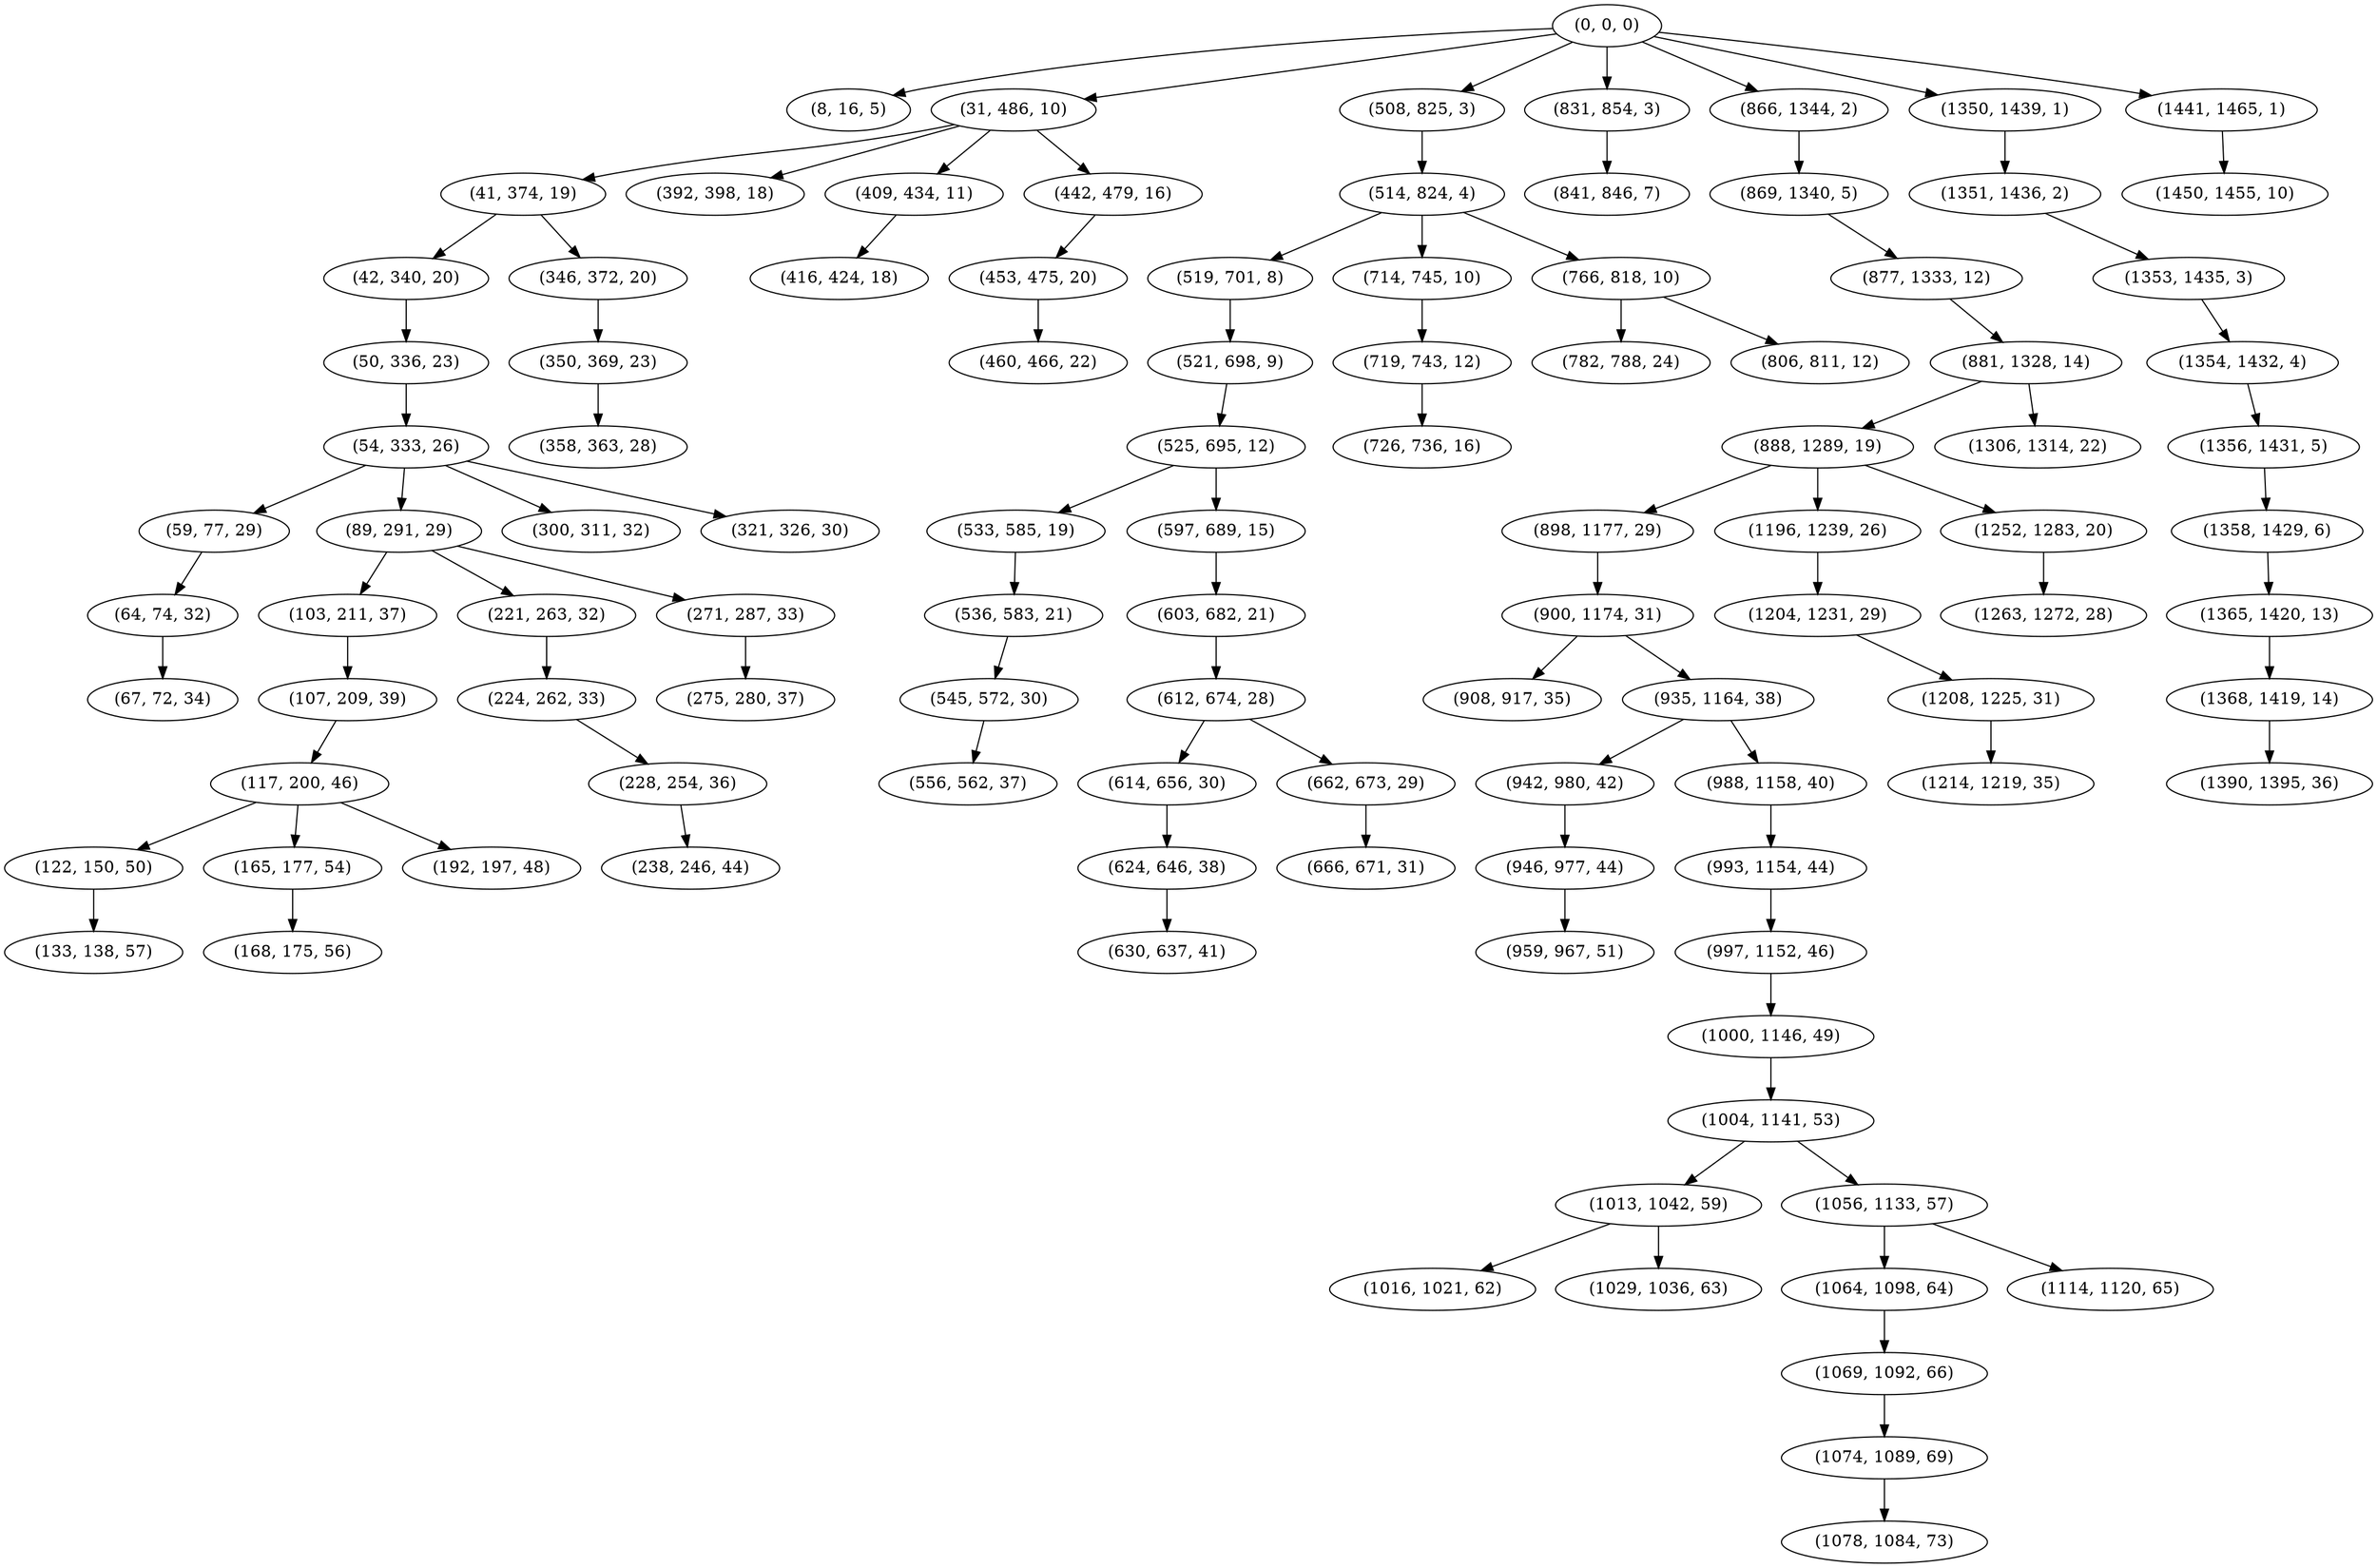 digraph tree {
    "(0, 0, 0)";
    "(8, 16, 5)";
    "(31, 486, 10)";
    "(41, 374, 19)";
    "(42, 340, 20)";
    "(50, 336, 23)";
    "(54, 333, 26)";
    "(59, 77, 29)";
    "(64, 74, 32)";
    "(67, 72, 34)";
    "(89, 291, 29)";
    "(103, 211, 37)";
    "(107, 209, 39)";
    "(117, 200, 46)";
    "(122, 150, 50)";
    "(133, 138, 57)";
    "(165, 177, 54)";
    "(168, 175, 56)";
    "(192, 197, 48)";
    "(221, 263, 32)";
    "(224, 262, 33)";
    "(228, 254, 36)";
    "(238, 246, 44)";
    "(271, 287, 33)";
    "(275, 280, 37)";
    "(300, 311, 32)";
    "(321, 326, 30)";
    "(346, 372, 20)";
    "(350, 369, 23)";
    "(358, 363, 28)";
    "(392, 398, 18)";
    "(409, 434, 11)";
    "(416, 424, 18)";
    "(442, 479, 16)";
    "(453, 475, 20)";
    "(460, 466, 22)";
    "(508, 825, 3)";
    "(514, 824, 4)";
    "(519, 701, 8)";
    "(521, 698, 9)";
    "(525, 695, 12)";
    "(533, 585, 19)";
    "(536, 583, 21)";
    "(545, 572, 30)";
    "(556, 562, 37)";
    "(597, 689, 15)";
    "(603, 682, 21)";
    "(612, 674, 28)";
    "(614, 656, 30)";
    "(624, 646, 38)";
    "(630, 637, 41)";
    "(662, 673, 29)";
    "(666, 671, 31)";
    "(714, 745, 10)";
    "(719, 743, 12)";
    "(726, 736, 16)";
    "(766, 818, 10)";
    "(782, 788, 24)";
    "(806, 811, 12)";
    "(831, 854, 3)";
    "(841, 846, 7)";
    "(866, 1344, 2)";
    "(869, 1340, 5)";
    "(877, 1333, 12)";
    "(881, 1328, 14)";
    "(888, 1289, 19)";
    "(898, 1177, 29)";
    "(900, 1174, 31)";
    "(908, 917, 35)";
    "(935, 1164, 38)";
    "(942, 980, 42)";
    "(946, 977, 44)";
    "(959, 967, 51)";
    "(988, 1158, 40)";
    "(993, 1154, 44)";
    "(997, 1152, 46)";
    "(1000, 1146, 49)";
    "(1004, 1141, 53)";
    "(1013, 1042, 59)";
    "(1016, 1021, 62)";
    "(1029, 1036, 63)";
    "(1056, 1133, 57)";
    "(1064, 1098, 64)";
    "(1069, 1092, 66)";
    "(1074, 1089, 69)";
    "(1078, 1084, 73)";
    "(1114, 1120, 65)";
    "(1196, 1239, 26)";
    "(1204, 1231, 29)";
    "(1208, 1225, 31)";
    "(1214, 1219, 35)";
    "(1252, 1283, 20)";
    "(1263, 1272, 28)";
    "(1306, 1314, 22)";
    "(1350, 1439, 1)";
    "(1351, 1436, 2)";
    "(1353, 1435, 3)";
    "(1354, 1432, 4)";
    "(1356, 1431, 5)";
    "(1358, 1429, 6)";
    "(1365, 1420, 13)";
    "(1368, 1419, 14)";
    "(1390, 1395, 36)";
    "(1441, 1465, 1)";
    "(1450, 1455, 10)";
    "(0, 0, 0)" -> "(8, 16, 5)";
    "(0, 0, 0)" -> "(31, 486, 10)";
    "(0, 0, 0)" -> "(508, 825, 3)";
    "(0, 0, 0)" -> "(831, 854, 3)";
    "(0, 0, 0)" -> "(866, 1344, 2)";
    "(0, 0, 0)" -> "(1350, 1439, 1)";
    "(0, 0, 0)" -> "(1441, 1465, 1)";
    "(31, 486, 10)" -> "(41, 374, 19)";
    "(31, 486, 10)" -> "(392, 398, 18)";
    "(31, 486, 10)" -> "(409, 434, 11)";
    "(31, 486, 10)" -> "(442, 479, 16)";
    "(41, 374, 19)" -> "(42, 340, 20)";
    "(41, 374, 19)" -> "(346, 372, 20)";
    "(42, 340, 20)" -> "(50, 336, 23)";
    "(50, 336, 23)" -> "(54, 333, 26)";
    "(54, 333, 26)" -> "(59, 77, 29)";
    "(54, 333, 26)" -> "(89, 291, 29)";
    "(54, 333, 26)" -> "(300, 311, 32)";
    "(54, 333, 26)" -> "(321, 326, 30)";
    "(59, 77, 29)" -> "(64, 74, 32)";
    "(64, 74, 32)" -> "(67, 72, 34)";
    "(89, 291, 29)" -> "(103, 211, 37)";
    "(89, 291, 29)" -> "(221, 263, 32)";
    "(89, 291, 29)" -> "(271, 287, 33)";
    "(103, 211, 37)" -> "(107, 209, 39)";
    "(107, 209, 39)" -> "(117, 200, 46)";
    "(117, 200, 46)" -> "(122, 150, 50)";
    "(117, 200, 46)" -> "(165, 177, 54)";
    "(117, 200, 46)" -> "(192, 197, 48)";
    "(122, 150, 50)" -> "(133, 138, 57)";
    "(165, 177, 54)" -> "(168, 175, 56)";
    "(221, 263, 32)" -> "(224, 262, 33)";
    "(224, 262, 33)" -> "(228, 254, 36)";
    "(228, 254, 36)" -> "(238, 246, 44)";
    "(271, 287, 33)" -> "(275, 280, 37)";
    "(346, 372, 20)" -> "(350, 369, 23)";
    "(350, 369, 23)" -> "(358, 363, 28)";
    "(409, 434, 11)" -> "(416, 424, 18)";
    "(442, 479, 16)" -> "(453, 475, 20)";
    "(453, 475, 20)" -> "(460, 466, 22)";
    "(508, 825, 3)" -> "(514, 824, 4)";
    "(514, 824, 4)" -> "(519, 701, 8)";
    "(514, 824, 4)" -> "(714, 745, 10)";
    "(514, 824, 4)" -> "(766, 818, 10)";
    "(519, 701, 8)" -> "(521, 698, 9)";
    "(521, 698, 9)" -> "(525, 695, 12)";
    "(525, 695, 12)" -> "(533, 585, 19)";
    "(525, 695, 12)" -> "(597, 689, 15)";
    "(533, 585, 19)" -> "(536, 583, 21)";
    "(536, 583, 21)" -> "(545, 572, 30)";
    "(545, 572, 30)" -> "(556, 562, 37)";
    "(597, 689, 15)" -> "(603, 682, 21)";
    "(603, 682, 21)" -> "(612, 674, 28)";
    "(612, 674, 28)" -> "(614, 656, 30)";
    "(612, 674, 28)" -> "(662, 673, 29)";
    "(614, 656, 30)" -> "(624, 646, 38)";
    "(624, 646, 38)" -> "(630, 637, 41)";
    "(662, 673, 29)" -> "(666, 671, 31)";
    "(714, 745, 10)" -> "(719, 743, 12)";
    "(719, 743, 12)" -> "(726, 736, 16)";
    "(766, 818, 10)" -> "(782, 788, 24)";
    "(766, 818, 10)" -> "(806, 811, 12)";
    "(831, 854, 3)" -> "(841, 846, 7)";
    "(866, 1344, 2)" -> "(869, 1340, 5)";
    "(869, 1340, 5)" -> "(877, 1333, 12)";
    "(877, 1333, 12)" -> "(881, 1328, 14)";
    "(881, 1328, 14)" -> "(888, 1289, 19)";
    "(881, 1328, 14)" -> "(1306, 1314, 22)";
    "(888, 1289, 19)" -> "(898, 1177, 29)";
    "(888, 1289, 19)" -> "(1196, 1239, 26)";
    "(888, 1289, 19)" -> "(1252, 1283, 20)";
    "(898, 1177, 29)" -> "(900, 1174, 31)";
    "(900, 1174, 31)" -> "(908, 917, 35)";
    "(900, 1174, 31)" -> "(935, 1164, 38)";
    "(935, 1164, 38)" -> "(942, 980, 42)";
    "(935, 1164, 38)" -> "(988, 1158, 40)";
    "(942, 980, 42)" -> "(946, 977, 44)";
    "(946, 977, 44)" -> "(959, 967, 51)";
    "(988, 1158, 40)" -> "(993, 1154, 44)";
    "(993, 1154, 44)" -> "(997, 1152, 46)";
    "(997, 1152, 46)" -> "(1000, 1146, 49)";
    "(1000, 1146, 49)" -> "(1004, 1141, 53)";
    "(1004, 1141, 53)" -> "(1013, 1042, 59)";
    "(1004, 1141, 53)" -> "(1056, 1133, 57)";
    "(1013, 1042, 59)" -> "(1016, 1021, 62)";
    "(1013, 1042, 59)" -> "(1029, 1036, 63)";
    "(1056, 1133, 57)" -> "(1064, 1098, 64)";
    "(1056, 1133, 57)" -> "(1114, 1120, 65)";
    "(1064, 1098, 64)" -> "(1069, 1092, 66)";
    "(1069, 1092, 66)" -> "(1074, 1089, 69)";
    "(1074, 1089, 69)" -> "(1078, 1084, 73)";
    "(1196, 1239, 26)" -> "(1204, 1231, 29)";
    "(1204, 1231, 29)" -> "(1208, 1225, 31)";
    "(1208, 1225, 31)" -> "(1214, 1219, 35)";
    "(1252, 1283, 20)" -> "(1263, 1272, 28)";
    "(1350, 1439, 1)" -> "(1351, 1436, 2)";
    "(1351, 1436, 2)" -> "(1353, 1435, 3)";
    "(1353, 1435, 3)" -> "(1354, 1432, 4)";
    "(1354, 1432, 4)" -> "(1356, 1431, 5)";
    "(1356, 1431, 5)" -> "(1358, 1429, 6)";
    "(1358, 1429, 6)" -> "(1365, 1420, 13)";
    "(1365, 1420, 13)" -> "(1368, 1419, 14)";
    "(1368, 1419, 14)" -> "(1390, 1395, 36)";
    "(1441, 1465, 1)" -> "(1450, 1455, 10)";
}
